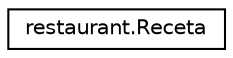 digraph "Graphical Class Hierarchy"
{
 // LATEX_PDF_SIZE
  edge [fontname="Helvetica",fontsize="10",labelfontname="Helvetica",labelfontsize="10"];
  node [fontname="Helvetica",fontsize="10",shape=record];
  rankdir="LR";
  Node0 [label="restaurant.Receta",height=0.2,width=0.4,color="black", fillcolor="white", style="filled",URL="$classrestaurant_1_1_receta.html",tooltip=" "];
}

